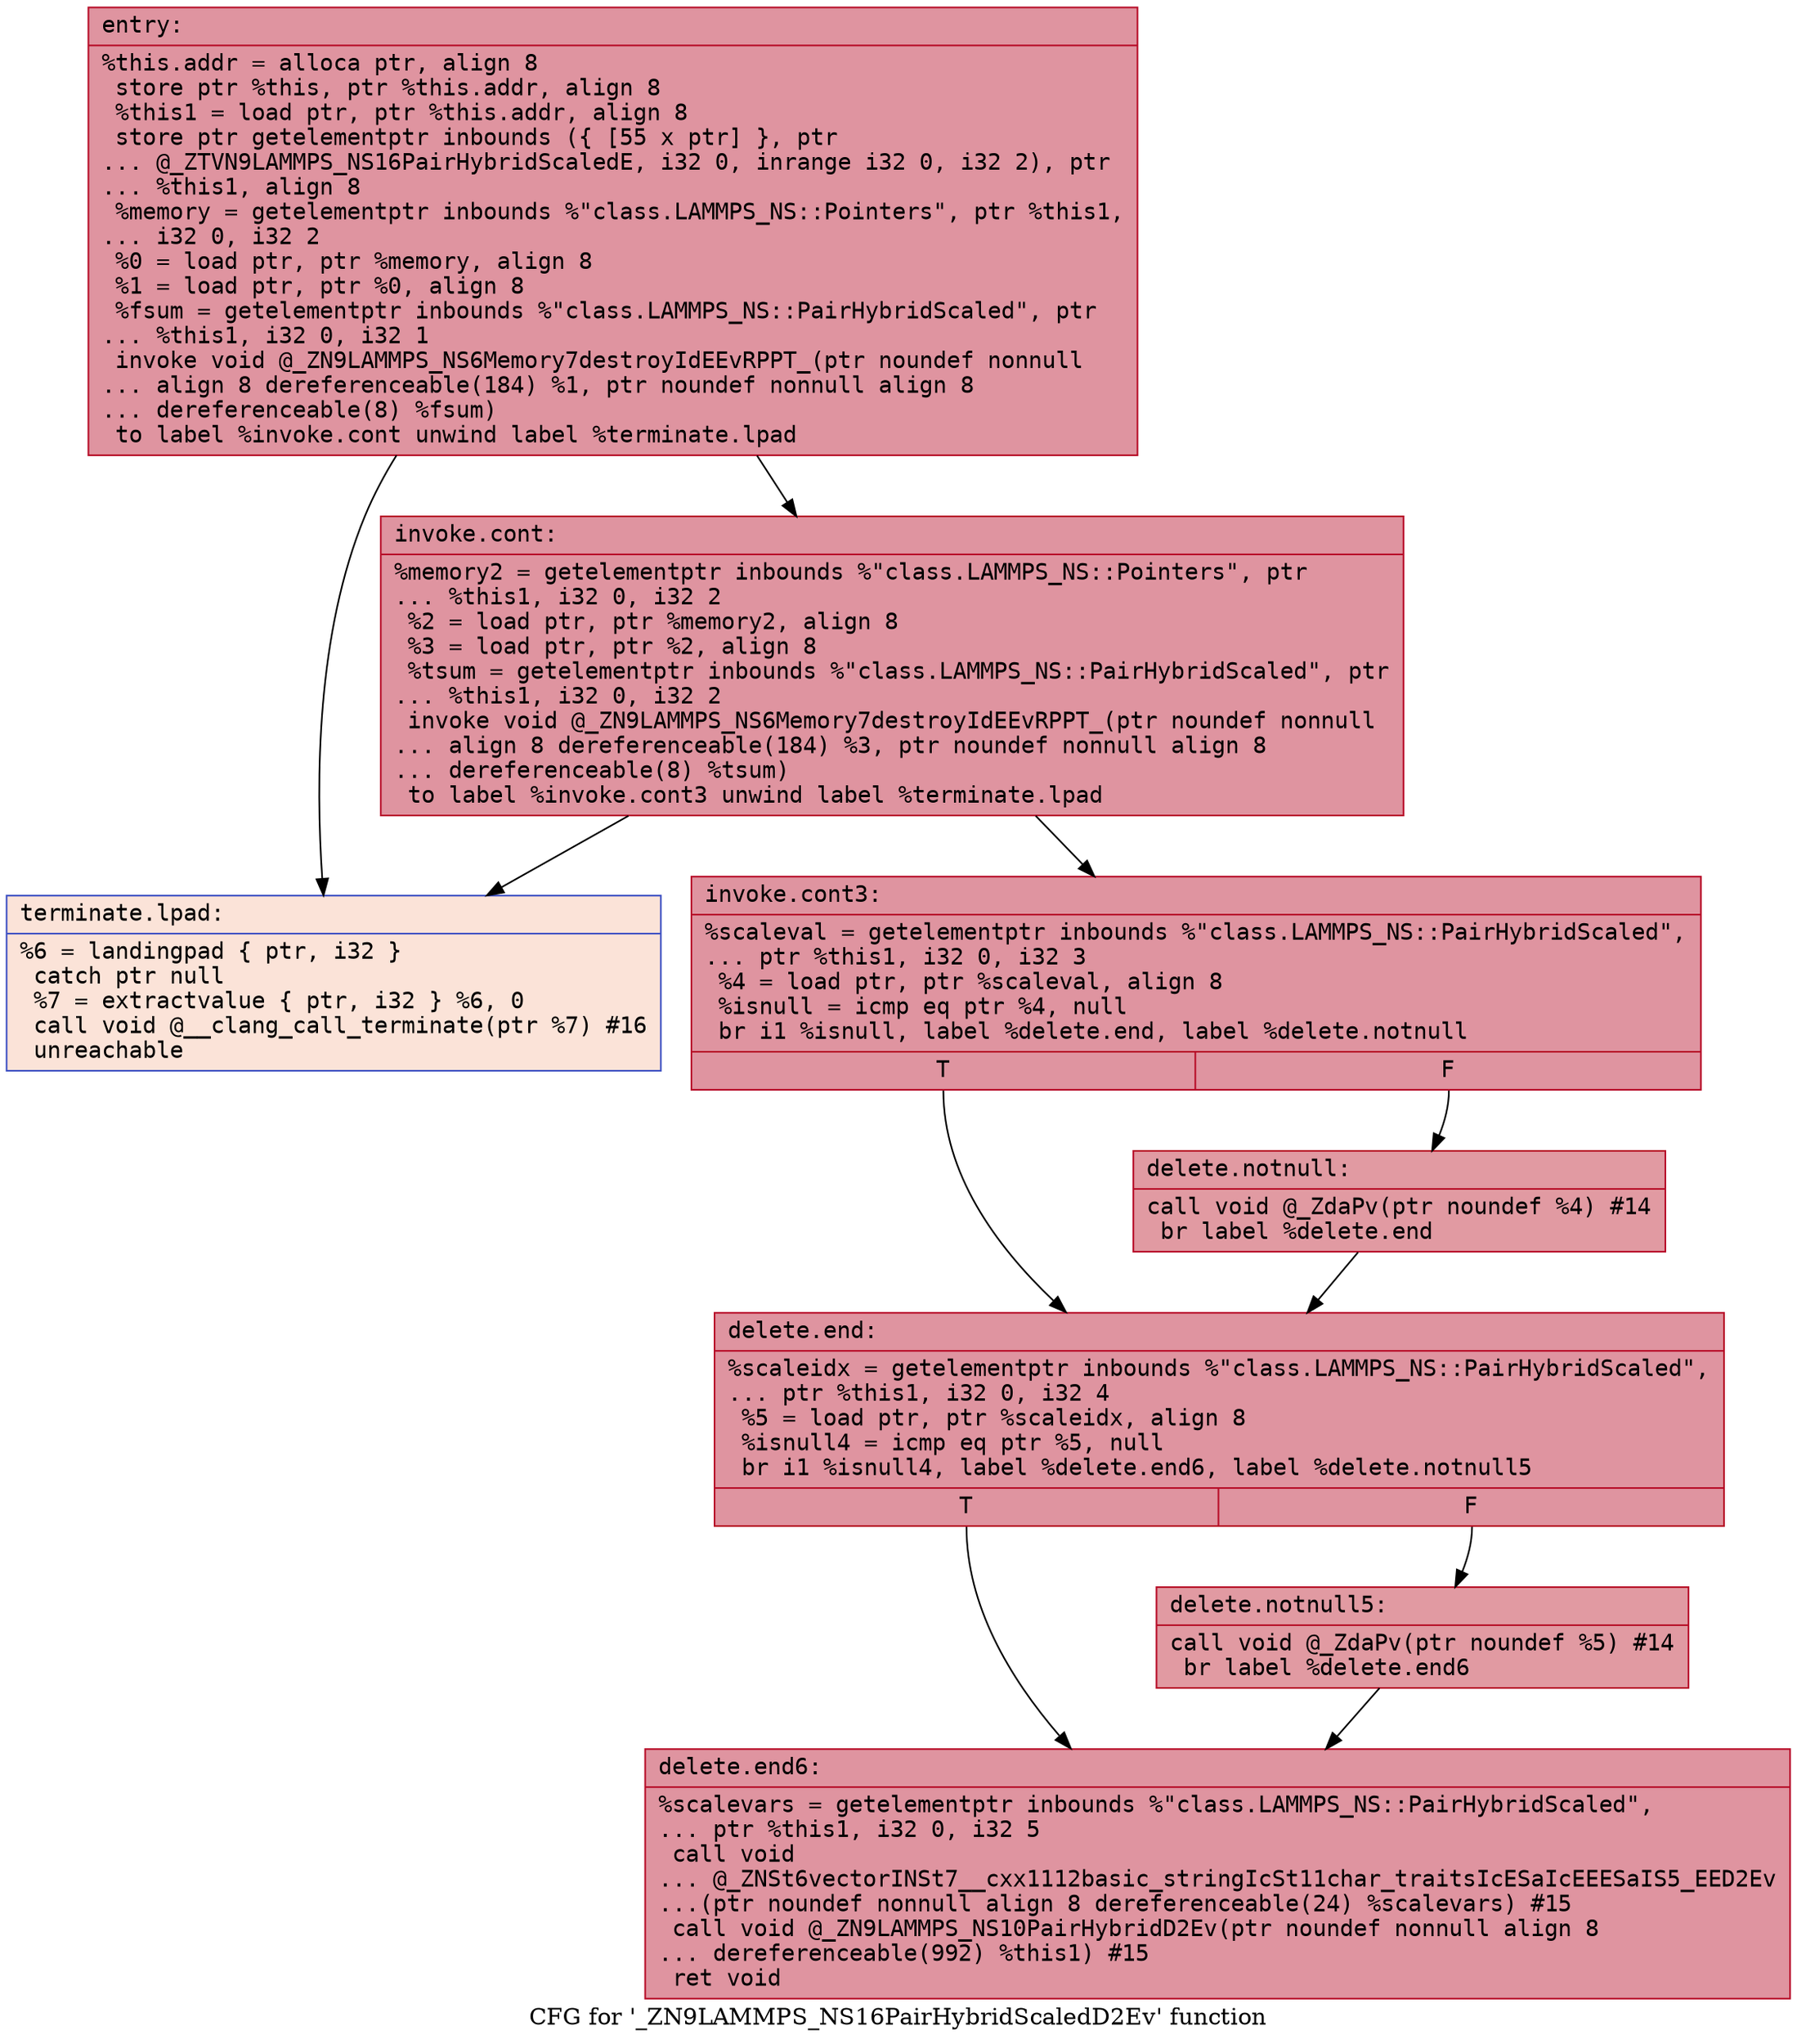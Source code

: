 digraph "CFG for '_ZN9LAMMPS_NS16PairHybridScaledD2Ev' function" {
	label="CFG for '_ZN9LAMMPS_NS16PairHybridScaledD2Ev' function";

	Node0x5623836ab260 [shape=record,color="#b70d28ff", style=filled, fillcolor="#b70d2870" fontname="Courier",label="{entry:\l|  %this.addr = alloca ptr, align 8\l  store ptr %this, ptr %this.addr, align 8\l  %this1 = load ptr, ptr %this.addr, align 8\l  store ptr getelementptr inbounds (\{ [55 x ptr] \}, ptr\l... @_ZTVN9LAMMPS_NS16PairHybridScaledE, i32 0, inrange i32 0, i32 2), ptr\l... %this1, align 8\l  %memory = getelementptr inbounds %\"class.LAMMPS_NS::Pointers\", ptr %this1,\l... i32 0, i32 2\l  %0 = load ptr, ptr %memory, align 8\l  %1 = load ptr, ptr %0, align 8\l  %fsum = getelementptr inbounds %\"class.LAMMPS_NS::PairHybridScaled\", ptr\l... %this1, i32 0, i32 1\l  invoke void @_ZN9LAMMPS_NS6Memory7destroyIdEEvRPPT_(ptr noundef nonnull\l... align 8 dereferenceable(184) %1, ptr noundef nonnull align 8\l... dereferenceable(8) %fsum)\l          to label %invoke.cont unwind label %terminate.lpad\l}"];
	Node0x5623836ab260 -> Node0x5623836ab790[tooltip="entry -> invoke.cont\nProbability 100.00%" ];
	Node0x5623836ab260 -> Node0x5623836ab840[tooltip="entry -> terminate.lpad\nProbability 0.00%" ];
	Node0x5623836ab790 [shape=record,color="#b70d28ff", style=filled, fillcolor="#b70d2870" fontname="Courier",label="{invoke.cont:\l|  %memory2 = getelementptr inbounds %\"class.LAMMPS_NS::Pointers\", ptr\l... %this1, i32 0, i32 2\l  %2 = load ptr, ptr %memory2, align 8\l  %3 = load ptr, ptr %2, align 8\l  %tsum = getelementptr inbounds %\"class.LAMMPS_NS::PairHybridScaled\", ptr\l... %this1, i32 0, i32 2\l  invoke void @_ZN9LAMMPS_NS6Memory7destroyIdEEvRPPT_(ptr noundef nonnull\l... align 8 dereferenceable(184) %3, ptr noundef nonnull align 8\l... dereferenceable(8) %tsum)\l          to label %invoke.cont3 unwind label %terminate.lpad\l}"];
	Node0x5623836ab790 -> Node0x5623836abe40[tooltip="invoke.cont -> invoke.cont3\nProbability 100.00%" ];
	Node0x5623836ab790 -> Node0x5623836ab840[tooltip="invoke.cont -> terminate.lpad\nProbability 0.00%" ];
	Node0x5623836abe40 [shape=record,color="#b70d28ff", style=filled, fillcolor="#b70d2870" fontname="Courier",label="{invoke.cont3:\l|  %scaleval = getelementptr inbounds %\"class.LAMMPS_NS::PairHybridScaled\",\l... ptr %this1, i32 0, i32 3\l  %4 = load ptr, ptr %scaleval, align 8\l  %isnull = icmp eq ptr %4, null\l  br i1 %isnull, label %delete.end, label %delete.notnull\l|{<s0>T|<s1>F}}"];
	Node0x5623836abe40:s0 -> Node0x5623836ac3f0[tooltip="invoke.cont3 -> delete.end\nProbability 37.50%" ];
	Node0x5623836abe40:s1 -> Node0x5623836ac440[tooltip="invoke.cont3 -> delete.notnull\nProbability 62.50%" ];
	Node0x5623836ac440 [shape=record,color="#b70d28ff", style=filled, fillcolor="#bb1b2c70" fontname="Courier",label="{delete.notnull:\l|  call void @_ZdaPv(ptr noundef %4) #14\l  br label %delete.end\l}"];
	Node0x5623836ac440 -> Node0x5623836ac3f0[tooltip="delete.notnull -> delete.end\nProbability 100.00%" ];
	Node0x5623836ac3f0 [shape=record,color="#b70d28ff", style=filled, fillcolor="#b70d2870" fontname="Courier",label="{delete.end:\l|  %scaleidx = getelementptr inbounds %\"class.LAMMPS_NS::PairHybridScaled\",\l... ptr %this1, i32 0, i32 4\l  %5 = load ptr, ptr %scaleidx, align 8\l  %isnull4 = icmp eq ptr %5, null\l  br i1 %isnull4, label %delete.end6, label %delete.notnull5\l|{<s0>T|<s1>F}}"];
	Node0x5623836ac3f0:s0 -> Node0x5623836ac9d0[tooltip="delete.end -> delete.end6\nProbability 37.50%" ];
	Node0x5623836ac3f0:s1 -> Node0x5623836aca50[tooltip="delete.end -> delete.notnull5\nProbability 62.50%" ];
	Node0x5623836aca50 [shape=record,color="#b70d28ff", style=filled, fillcolor="#bb1b2c70" fontname="Courier",label="{delete.notnull5:\l|  call void @_ZdaPv(ptr noundef %5) #14\l  br label %delete.end6\l}"];
	Node0x5623836aca50 -> Node0x5623836ac9d0[tooltip="delete.notnull5 -> delete.end6\nProbability 100.00%" ];
	Node0x5623836ac9d0 [shape=record,color="#b70d28ff", style=filled, fillcolor="#b70d2870" fontname="Courier",label="{delete.end6:\l|  %scalevars = getelementptr inbounds %\"class.LAMMPS_NS::PairHybridScaled\",\l... ptr %this1, i32 0, i32 5\l  call void\l... @_ZNSt6vectorINSt7__cxx1112basic_stringIcSt11char_traitsIcESaIcEEESaIS5_EED2Ev\l...(ptr noundef nonnull align 8 dereferenceable(24) %scalevars) #15\l  call void @_ZN9LAMMPS_NS10PairHybridD2Ev(ptr noundef nonnull align 8\l... dereferenceable(992) %this1) #15\l  ret void\l}"];
	Node0x5623836ab840 [shape=record,color="#3d50c3ff", style=filled, fillcolor="#f6bfa670" fontname="Courier",label="{terminate.lpad:\l|  %6 = landingpad \{ ptr, i32 \}\l          catch ptr null\l  %7 = extractvalue \{ ptr, i32 \} %6, 0\l  call void @__clang_call_terminate(ptr %7) #16\l  unreachable\l}"];
}
